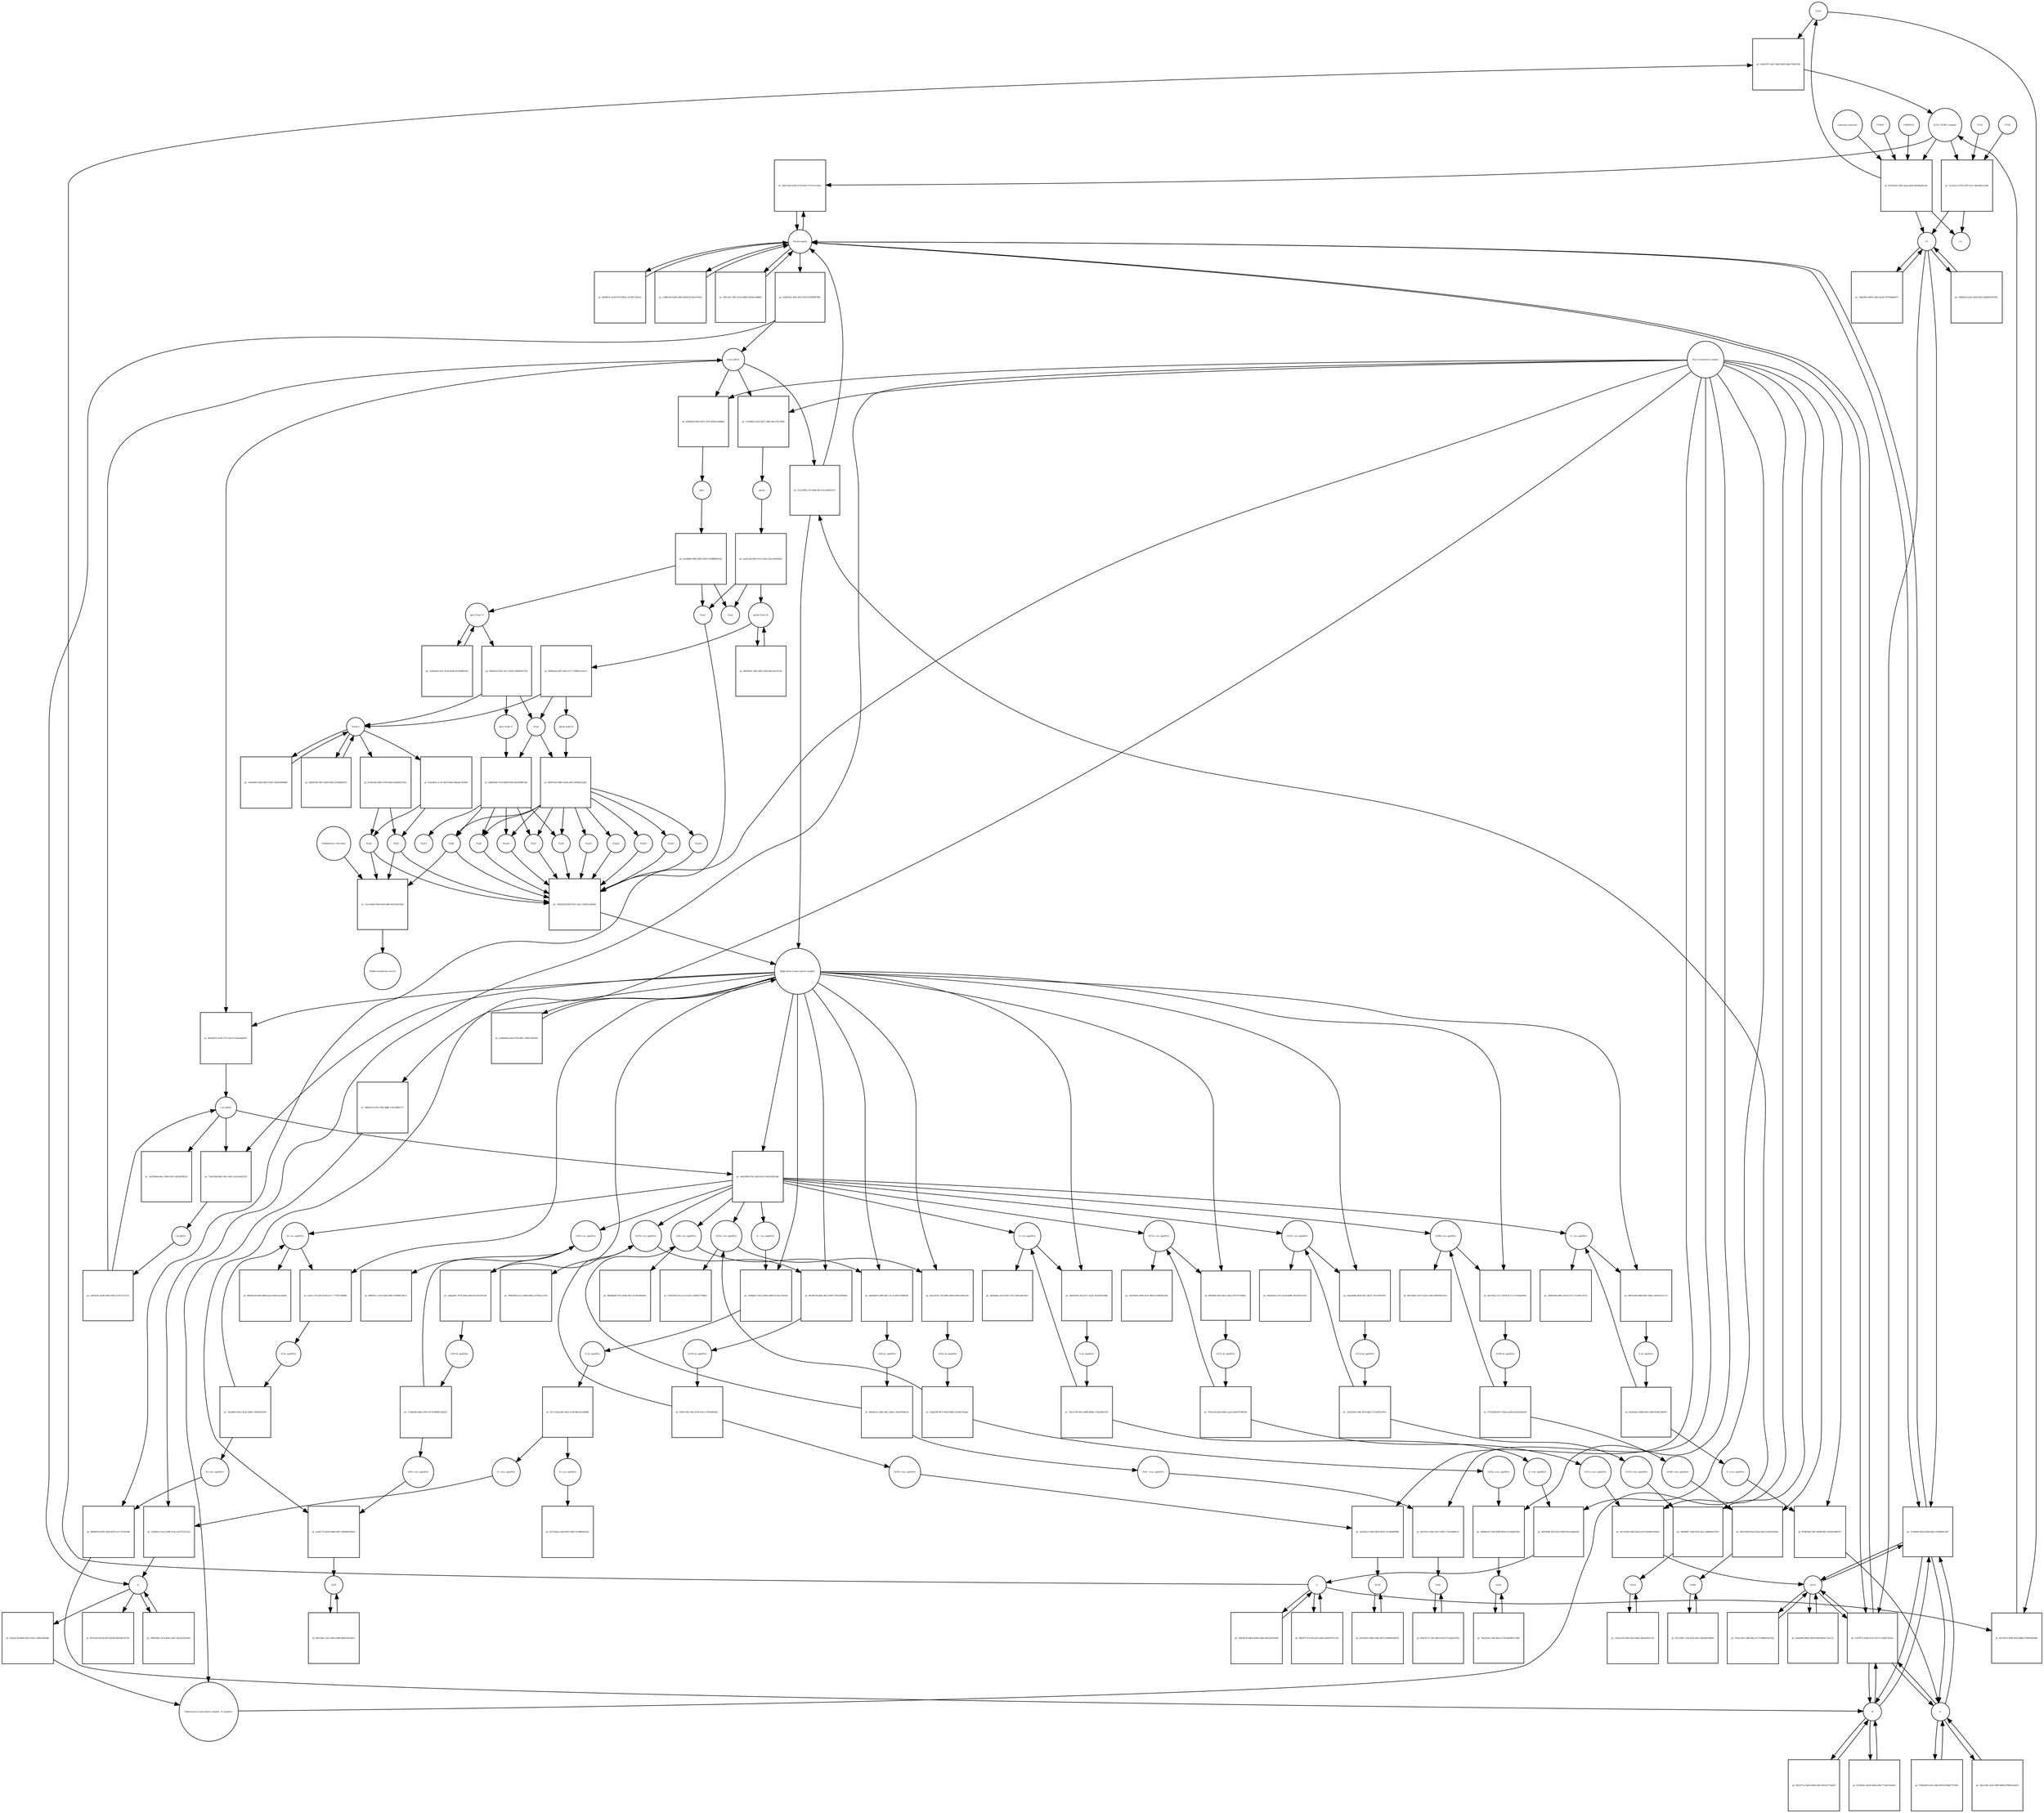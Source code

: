 strict digraph  {
ACE2 [annotation="", bipartite=0, cls=macromolecule, fontsize=4, label=ACE2, shape=circle];
"pr_03eeb707-a4d7-4bb5-86e9-b4e07390370d" [annotation="", bipartite=1, cls=process, fontsize=4, label="pr_03eeb707-a4d7-4bb5-86e9-b4e07390370d", shape=square];
"ACE2_SPIKE complex" [annotation="", bipartite=0, cls=complex, fontsize=4, label="ACE2_SPIKE complex", shape=circle];
S [annotation=urn_miriam_uniprot_P0DTC2, bipartite=0, cls=macromolecule, fontsize=4, label=S, shape=circle];
Nucleocapsid [annotation="urn_miriam_obo.go_GO%3A0019013", bipartite=0, cls=complex, fontsize=4, label=Nucleocapsid, shape=circle];
"pr_566c165b-4766-471b-b9c4-703114743ae7" [annotation="", bipartite=1, cls=process, fontsize=4, label="pr_566c165b-4766-471b-b9c4-703114743ae7", shape=square];
"pr_3c2e3ca1-0578-4267-b17c-b8c066c2c460" [annotation="", bipartite=1, cls=process, fontsize=4, label="pr_3c2e3ca1-0578-4267-b17c-b8c066c2c460", shape=square];
S2 [annotation=urn_miriam_interpro_IPR002552, bipartite=0, cls=macromolecule, fontsize=4, label=S2, shape=circle];
CTSB [annotation="", bipartite=0, cls=macromolecule, fontsize=4, label=CTSB, shape=circle];
CTSL [annotation="", bipartite=0, cls=macromolecule, fontsize=4, label=CTSL, shape=circle];
S1 [annotation=urn_miriam_interpro_IPR002551, bipartite=0, cls=macromolecule, fontsize=4, label=S1, shape=circle];
"pr_65741fe3-f985-4ee0-8bb0-0786eb4f248c" [annotation="", bipartite=1, cls=process, fontsize=4, label="pr_65741fe3-f985-4ee0-8bb0-0786eb4f248c", shape=square];
"pr_ced7ff7a-d2b0-4c93-837f-ccd3b072b1ee" [annotation="", bipartite=1, cls=process, fontsize=4, label="pr_ced7ff7a-d2b0-4c93-837f-ccd3b072b1ee", shape=square];
E [annotation=urn_miriam_uniprot_P0DTC4, bipartite=0, cls=macromolecule, fontsize=4, label=E, shape=circle];
M [annotation=urn_miriam_uniprot_P0DTC5, bipartite=0, cls=macromolecule, fontsize=4, label=M, shape=circle];
Orf7a [annotation=urn_miriam_uniprot_P0DTC7, bipartite=0, cls=macromolecule, fontsize=4, label=Orf7a, shape=circle];
"pr_2ebb7ba5-3f9e-4474-8553-f2f3f0bf789e" [annotation="", bipartite=1, cls=process, fontsize=4, label="pr_2ebb7ba5-3f9e-4474-8553-f2f3f0bf789e", shape=square];
"(+)ss gRNA" [annotation=urn_miriam_refseq_NC_045512, bipartite=0, cls="nucleic acid feature", fontsize=4, label="(+)ss gRNA", shape=circle];
N [annotation=urn_miriam_uniprot_P0DTC9, bipartite=0, cls="macromolecule multimer", fontsize=4, label=N, shape=circle];
"pr_9a49f01c-4c60-4719-861a-15c8017420a2" [annotation="", bipartite=1, cls=process, fontsize=4, label="pr_9a49f01c-4c60-4719-861a-15c8017420a2", shape=square];
"pr_c389e503-9e89-44b9-8d3d-b574aa07043c" [annotation="", bipartite=1, cls=process, fontsize=4, label="pr_c389e503-9e89-44b9-8d3d-b574aa07043c", shape=square];
"pr_fd7e5a43-ba18-4019-8e99-e8654e676724" [annotation="", bipartite=1, cls=process, fontsize=4, label="pr_fd7e5a43-ba18-4019-8e99-e8654e676724", shape=square];
"pr_309959b4-32c4-408c-a047-5bcd23a3c99d" [annotation="", bipartite=1, cls=process, fontsize=4, label="pr_309959b4-32c4-408c-a047-5bcd23a3c99d", shape=square];
"N (+)ss sgmRNA" [annotation=urn_miriam_ncbigene_43740575, bipartite=0, cls="nucleic acid feature", fontsize=4, label="N (+)ss sgmRNA", shape=circle];
"pr_242b4cc0-c6c2-4fdf-b19a-a233772e121d" [annotation="", bipartite=1, cls=process, fontsize=4, label="pr_242b4cc0-c6c2-4fdf-b19a-a233772e121d", shape=square];
"Host translation complex" [annotation="urn_miriam_obo.go_GO%3A0070992", bipartite=0, cls=complex, fontsize=4, label="Host translation complex", shape=circle];
"pr_56fc161f-387e-47ad-860d-20b18ca868ef" [annotation="", bipartite=1, cls=process, fontsize=4, label="pr_56fc161f-387e-47ad-860d-20b18ca868ef", shape=square];
"pr_bc9055e9-7865-4a4e-bb29-dfe9ba86c3ac" [annotation="", bipartite=1, cls=process, fontsize=4, label="pr_bc9055e9-7865-4a4e-bb29-dfe9ba86c3ac", shape=square];
FURIN [annotation="", bipartite=0, cls=macromolecule, fontsize=4, label=FURIN, shape=circle];
TMPRSS2 [annotation="", bipartite=0, cls=macromolecule, fontsize=4, label=TMPRSS2, shape=circle];
"Camostat mesylate" [annotation="urn_miriam_pubchem.compound_2536", bipartite=0, cls="simple chemical", fontsize=4, label="Camostat mesylate", shape=circle];
"pr_5382fa55-aa55-441b-8872-bb844330154c" [annotation="", bipartite=1, cls=process, fontsize=4, label="pr_5382fa55-aa55-441b-8872-bb844330154c", shape=square];
"Replication transcription complex_N oligomer" [annotation="", bipartite=0, cls=complex, fontsize=4, label="Replication transcription complex_N oligomer", shape=circle];
"pr_2c12c08f-c37f-4844-9fc5-4ce24f501017" [annotation="", bipartite=1, cls=process, fontsize=4, label="pr_2c12c08f-c37f-4844-9fc5-4ce24f501017", shape=square];
"Replication transcription complex" [annotation="", bipartite=0, cls=complex, fontsize=4, label="Replication transcription complex", shape=circle];
"pr_2c40fa9f-485e-4428-84a2-f1609f93c387" [annotation="", bipartite=1, cls=process, fontsize=4, label="pr_2c40fa9f-485e-4428-84a2-f1609f93c387", shape=square];
"pr_182b28c9-8692-4441-be2b-557f36dd0837" [annotation="", bipartite=1, cls=process, fontsize=4, label="pr_182b28c9-8692-4441-be2b-557f36dd0837", shape=square];
"pp1a Nsp3-11" [annotation=urn_miriam_uniprot_P0DTC1, bipartite=0, cls=macromolecule, fontsize=4, label="pp1a Nsp3-11", shape=circle];
"pr_fb9d25e4-3f3c-4e17-8324-389eff45275d" [annotation="", bipartite=1, cls=process, fontsize=4, label="pr_fb9d25e4-3f3c-4e17-8324-389eff45275d", shape=square];
"pp1a Nsp6-11" [annotation=urn_miriam_uniprot_P0DTC1, bipartite=0, cls=macromolecule, fontsize=4, label="pp1a Nsp6-11", shape=circle];
"Nsp3-4" [annotation="urn_miriam_ncbiprotein_YP_009725299|urn_miriam_ncbiprotein_YP_009725300", bipartite=0, cls=macromolecule, fontsize=4, label="Nsp3-4", shape=circle];
Nsp5 [annotation=urn_miriam_ncbiprotein_YP_009725301, bipartite=0, cls="macromolecule multimer", fontsize=4, label=Nsp5, shape=circle];
"Endoplasmic reticulum" [annotation="urn_miriam_obo.go_GO%3A0005783", bipartite=0, cls=complex, fontsize=4, label="Endoplasmic reticulum", shape=circle];
"pr_55a1cb4b-0394-4106-a6f4-9f161f4ec8d3" [annotation="", bipartite=1, cls=process, fontsize=4, label="pr_55a1cb4b-0394-4106-a6f4-9f161f4ec8d3", shape=square];
"Double-membrane vesicle" [annotation="urn_miriam_obo.go_GO%3A0039718", bipartite=0, cls=complex, fontsize=4, label="Double-membrane vesicle", shape=circle];
Nsp4 [annotation=urn_miriam_ncbiprotein_YP_009725300, bipartite=0, cls=macromolecule, fontsize=4, label=Nsp4, shape=circle];
Nsp3 [annotation=urn_miriam_ncbiprotein_YP_009725299, bipartite=0, cls=macromolecule, fontsize=4, label=Nsp3, shape=circle];
Nsp6 [annotation=urn_miriam_ncbiprotein_YP_009725302, bipartite=0, cls=macromolecule, fontsize=4, label=Nsp6, shape=circle];
"pr_c04342ad-3d11-4c62-8e58-6e763f8fe952" [annotation="", bipartite=1, cls=process, fontsize=4, label="pr_c04342ad-3d11-4c62-8e58-6e763f8fe952", shape=square];
"pr_3e6ba692-04ab-4835-9e81-2ebb0388980c" [annotation="", bipartite=1, cls=process, fontsize=4, label="pr_3e6ba692-04ab-4835-9e81-2ebb0388980c", shape=square];
"pp1ab Nsp3-16" [annotation=urn_miriam_uniprot_P0DTD1, bipartite=0, cls=macromolecule, fontsize=4, label="pp1ab Nsp3-16", shape=circle];
"pr_88cbf502-7db2-4467-af5b-db2ce613f7ad" [annotation="", bipartite=1, cls=process, fontsize=4, label="pr_88cbf502-7db2-4467-af5b-db2ce613f7ad", shape=square];
"pr_f895b2a4-6ef7-49c5-a777-939932c93cc2" [annotation="", bipartite=1, cls=process, fontsize=4, label="pr_f895b2a4-6ef7-49c5-a777-939932c93cc2", shape=square];
"pp1ab nsp6-16" [annotation=urn_miriam_uniprot_P0DTD1, bipartite=0, cls=macromolecule, fontsize=4, label="pp1ab nsp6-16", shape=circle];
"pr_0622371e-4a45-46db-a9d1-86231373da95" [annotation="", bipartite=1, cls=process, fontsize=4, label="pr_0622371e-4a45-46db-a9d1-86231373da95", shape=square];
"pr_319ba083-b31e-46b3-8fc8-65dbd7727d26" [annotation="", bipartite=1, cls=process, fontsize=4, label="pr_319ba083-b31e-46b3-8fc8-65dbd7727d26", shape=square];
"pr_06fa9779-a330-4a95-a90e-0e829707e14a" [annotation="", bipartite=1, cls=process, fontsize=4, label="pr_06fa9779-a330-4a95-a90e-0e829707e14a", shape=square];
"pr_6c50fe6c-dee8-45dd-a3fb-771de224cbb3" [annotation="", bipartite=1, cls=process, fontsize=4, label="pr_6c50fe6c-dee8-45dd-a3fb-771de224cbb3", shape=square];
"pr_56ee1081-4ed2-48f9-b6b9-d78681aed1f9" [annotation="", bipartite=1, cls=process, fontsize=4, label="pr_56ee1081-4ed2-48f9-b6b9-d78681aed1f9", shape=square];
"pr_58242b7b-9de4-45b9-aad6-56d1da3e9108" [annotation="", bipartite=1, cls=process, fontsize=4, label="pr_58242b7b-9de4-45b9-aad6-56d1da3e9108", shape=square];
"pr_3452c459-c188-40fe-bc73-9080b20e195a" [annotation="", bipartite=1, cls=process, fontsize=4, label="pr_3452c459-c188-40fe-bc73-9080b20e195a", shape=square];
Orf6 [annotation=urn_miriam_uniprot_P0DTC6, bipartite=0, cls=macromolecule, fontsize=4, label=Orf6, shape=circle];
"pr_4b4c9171-72ef-4403-95c6-071ab02b7f3a" [annotation="", bipartite=1, cls=process, fontsize=4, label="pr_4b4c9171-72ef-4403-95c6-071ab02b7f3a", shape=square];
Orf3a [annotation=urn_miriam_uniprot_P0DTC3, bipartite=0, cls=macromolecule, fontsize=4, label=Orf3a, shape=circle];
"pr_7ba2ee4f-c64e-4dc6-a720-bef008372bf0" [annotation="", bipartite=1, cls=process, fontsize=4, label="pr_7ba2ee4f-c64e-4dc6-a720-bef008372bf0", shape=square];
Orf8 [annotation=urn_miriam_uniprot_P0DTC8, bipartite=0, cls=macromolecule, fontsize=4, label=Orf8, shape=circle];
"pr_fb47abb1-2ace-48f3-a89d-6b683e4ca8c0" [annotation="", bipartite=1, cls=process, fontsize=4, label="pr_fb47abb1-2ace-48f3-a89d-6b683e4ca8c0", shape=square];
Orf9b [annotation=urn_miriam_uniprot_P0DTD2, bipartite=0, cls=macromolecule, fontsize=4, label=Orf9b, shape=circle];
"pr_451cf49c-1cdf-4e62-b9c2-04cb6f33d430" [annotation="", bipartite=1, cls=process, fontsize=4, label="pr_451cf49c-1cdf-4e62-b9c2-04cb6f33d430", shape=square];
Orf14 [annotation=urn_miriam_uniprot_P0DTD3, bipartite=0, cls=macromolecule, fontsize=4, label=Orf14, shape=circle];
"pr_c45eac26-ae80-45a3-8fda-36ad5d03115e" [annotation="", bipartite=1, cls=process, fontsize=4, label="pr_c45eac26-ae80-45a3-8fda-36ad5d03115e", shape=square];
Orf7b [annotation=urn_miriam_uniprot_P0DTD8, bipartite=0, cls=macromolecule, fontsize=4, label=Orf7b, shape=circle];
"pr_dc814351-b80a-49a0-9b73-e860816d2f55" [annotation="", bipartite=1, cls=process, fontsize=4, label="pr_dc814351-b80a-49a0-9b73-e860816d2f55", shape=square];
"pr_edeba9fb-d803-4f69-82d8-8bb3c73a1cf1" [annotation="", bipartite=1, cls=process, fontsize=4, label="pr_edeba9fb-d803-4f69-82d8-8bb3c73a1cf1", shape=square];
"M (+)ss sgmRNA" [annotation="", bipartite=0, cls="nucleic acid feature", fontsize=4, label="M (+)ss sgmRNA", shape=circle];
"pr_d9846034-0582-41b4-bf70-a2117419e2dd" [annotation="", bipartite=1, cls=process, fontsize=4, label="pr_d9846034-0582-41b4-bf70-a2117419e2dd", shape=square];
"E (+)ss sgmRNA" [annotation="", bipartite=0, cls="nucleic acid feature", fontsize=4, label="E (+)ss sgmRNA", shape=circle];
"pr_87897bfd-5467-4608-b851-0a10a304097c" [annotation="", bipartite=1, cls=process, fontsize=4, label="pr_87897bfd-5467-4608-b851-0a10a304097c", shape=square];
"S (+)ss sgmRNA" [annotation="", bipartite=0, cls="nucleic acid feature", fontsize=4, label="S (+)ss sgmRNA", shape=circle];
"pr_3841fbb9-5f3f-45a3-9b9f-f9cecb4e6e03" [annotation="", bipartite=1, cls=process, fontsize=4, label="pr_3841fbb9-5f3f-45a3-9b9f-f9cecb4e6e03", shape=square];
"Orf7a (+)ss sgmRNA" [annotation="", bipartite=0, cls="nucleic acid feature", fontsize=4, label="Orf7a (+)ss sgmRNA", shape=circle];
"pr_ebc165e8-cd9b-4ee0-aec0-fb4461e3d393" [annotation="", bipartite=1, cls=process, fontsize=4, label="pr_ebc165e8-cd9b-4ee0-aec0-fb4461e3d393", shape=square];
"Orf6  (+)ss sgmRNA" [annotation="", bipartite=0, cls="nucleic acid feature", fontsize=4, label="Orf6  (+)ss sgmRNA", shape=circle];
"pr_dfcf1015-edbc-4257-8282-1722e3b09c31" [annotation="", bipartite=1, cls=process, fontsize=4, label="pr_dfcf1015-edbc-4257-8282-1722e3b09c31", shape=square];
"Orf3a (+)ss sgmRNA" [annotation="", bipartite=0, cls="nucleic acid feature", fontsize=4, label="Orf3a (+)ss sgmRNA", shape=circle];
"pr_b20b6a20-1d36-4588-802d-c01a0ebf7d4a" [annotation="", bipartite=1, cls=process, fontsize=4, label="pr_b20b6a20-1d36-4588-802d-c01a0ebf7d4a", shape=square];
"Orf8 (+)ss sgmRNA" [annotation="", bipartite=0, cls="nucleic acid feature", fontsize=4, label="Orf8 (+)ss sgmRNA", shape=circle];
"pr_eae0c77a-82e0-48d4-8812-28f9db505603" [annotation="", bipartite=1, cls=process, fontsize=4, label="pr_eae0c77a-82e0-48d4-8812-28f9db505603", shape=square];
"Orf9b (+)ss sgmRNA" [annotation="", bipartite=0, cls="nucleic acid feature", fontsize=4, label="Orf9b (+)ss sgmRNA", shape=circle];
"pr_041a5584-61de-41ba-af02-fe392f2e645a" [annotation="", bipartite=1, cls=process, fontsize=4, label="pr_041a5584-61de-41ba-af02-fe392f2e645a", shape=square];
"Orf14 (+)ss sgmRNA" [annotation="", bipartite=0, cls="nucleic acid feature", fontsize=4, label="Orf14 (+)ss sgmRNA", shape=circle];
"pr_dbfdf887-7ad4-4f16-b2ec-fd0d8e417b74" [annotation="", bipartite=1, cls=process, fontsize=4, label="pr_dbfdf887-7ad4-4f16-b2ec-fd0d8e417b74", shape=square];
"Orf7b (+)ss sgmRNA" [annotation="", bipartite=0, cls="nucleic acid feature", fontsize=4, label="Orf7b (+)ss sgmRNA", shape=circle];
"pr_3aa291cd-192d-4b5d-8e39-10c2bb8fd894" [annotation="", bipartite=1, cls=process, fontsize=4, label="pr_3aa291cd-192d-4b5d-8e39-10c2bb8fd894", shape=square];
"(-)ss gRNA" [annotation=urn_miriam_refseq_NC_045512, bipartite=0, cls="nucleic acid feature", fontsize=4, label="(-)ss gRNA", shape=circle];
"pr_2ed7b9b4-d4ac-4956-93d7-4201892fff24" [annotation="", bipartite=1, cls=process, fontsize=4, label="pr_2ed7b9b4-d4ac-4956-93d7-4201892fff24", shape=square];
"pr_ac8a3a7b-0b9d-436e-81de-1586ad3fa9db" [annotation="", bipartite=1, cls=process, fontsize=4, label="pr_ac8a3a7b-0b9d-436e-81de-1586ad3fa9db", shape=square];
"pr_8be0b190-5c60-4727-bcc0-f324aadd285c" [annotation="", bipartite=1, cls=process, fontsize=4, label="pr_8be0b190-5c60-4727-bcc0-f324aadd285c", shape=square];
"M (-)ss sgmRNA" [annotation=urn_miriam_ncbigene_43740571, bipartite=0, cls="nucleic acid feature", fontsize=4, label="M (-)ss sgmRNA", shape=circle];
"pr_96039ce6-f0a9-48b9-bacd-63dce2cabe89" [annotation="", bipartite=1, cls=process, fontsize=4, label="pr_96039ce6-f0a9-48b9-bacd-63dce2cabe89", shape=square];
"E (-)ss sgmRNA" [annotation=urn_miriam_ncbigene_43740570, bipartite=0, cls="nucleic acid feature", fontsize=4, label="E (-)ss sgmRNA", shape=circle];
"pr_cd0b3e0b-6d8c-4236-ac47-2722491cd75e" [annotation="", bipartite=1, cls=process, fontsize=4, label="pr_cd0b3e0b-6d8c-4236-ac47-2722491cd75e", shape=square];
"S (-)ss sgmRNA" [annotation="", bipartite=0, cls="nucleic acid feature", fontsize=4, label="S (-)ss sgmRNA", shape=circle];
"pr_4d3bdabc-4324-4421-9513-4fecbde1ffa7" [annotation="", bipartite=1, cls=process, fontsize=4, label="pr_4d3bdabc-4324-4421-9513-4fecbde1ffa7", shape=square];
"Orf7a (-)ss sgmRNA" [annotation="", bipartite=0, cls="nucleic acid feature", fontsize=4, label="Orf7a (-)ss sgmRNA", shape=circle];
"pr_18156b5e-4008-4c02-90e0-fc00bf3dc54d" [annotation="", bipartite=1, cls=process, fontsize=4, label="pr_18156b5e-4008-4c02-90e0-fc00bf3dc54d", shape=square];
"Orf6 (-)ss sgmRNA" [annotation="", bipartite=0, cls="nucleic acid feature", fontsize=4, label="Orf6 (-)ss sgmRNA", shape=circle];
"pr_9db3db26-8753-4bd6-8fa1-9136a9daf6e5" [annotation="", bipartite=1, cls=process, fontsize=4, label="pr_9db3db26-8753-4bd6-8fa1-9136a9daf6e5", shape=square];
"Orf3a (-)ss sgmRNA" [annotation="", bipartite=0, cls="nucleic acid feature", fontsize=4, label="Orf3a (-)ss sgmRNA", shape=circle];
"pr_5100c592-fe1a-4cc0-b227-eb80327780ba" [annotation="", bipartite=1, cls=process, fontsize=4, label="pr_5100c592-fe1a-4cc0-b227-eb80327780ba", shape=square];
"Orf8 (-)ss sgmRNA" [annotation="", bipartite=0, cls="nucleic acid feature", fontsize=4, label="Orf8 (-)ss sgmRNA", shape=circle];
"pr_98f0051c-197d-4e82-b9d7-03000fc08157" [annotation="", bipartite=1, cls=process, fontsize=4, label="pr_98f0051c-197d-4e82-b9d7-03000fc08157", shape=square];
"Orf9b (-)ss sgmRNA" [annotation="", bipartite=0, cls="nucleic acid feature", fontsize=4, label="Orf9b (-)ss sgmRNA", shape=circle];
"pr_907a6402-ed73-432b-a189-d39019d155c9" [annotation="", bipartite=1, cls=process, fontsize=4, label="pr_907a6402-ed73-432b-a189-d39019d155c9", shape=square];
"Orf14 (-)ss sgmRNA" [annotation="", bipartite=0, cls="nucleic acid feature", fontsize=4, label="Orf14 (-)ss sgmRNA", shape=circle];
"pr_854ab343-c052-41a9-8d86-19c616a7cb25" [annotation="", bipartite=1, cls=process, fontsize=4, label="pr_854ab343-c052-41a9-8d86-19c616a7cb25", shape=square];
"Orf7b (-)ss sgmRNA" [annotation="", bipartite=0, cls="nucleic acid feature", fontsize=4, label="Orf7b (-)ss sgmRNA", shape=circle];
"pr_78602be8-421e-4d96-9db4-21f7bb1a72e8" [annotation="", bipartite=1, cls=process, fontsize=4, label="pr_78602be8-421e-4d96-9db4-21f7bb1a72e8", shape=square];
"pr_73eb7fdb-6dd1-48c3-b811-bcf2eefd3333" [annotation="", bipartite=1, cls=process, fontsize=4, label="pr_73eb7fdb-6dd1-48c3-b811-bcf2eefd3333", shape=square];
"ds gRNA" [annotation=urn_miriam_refseq_NC_045512, bipartite=0, cls="nucleic acid feature", fontsize=4, label="ds gRNA", shape=circle];
"pr_acbccc7b-f3a9-4529-a1e7-777d3739046b" [annotation="", bipartite=1, cls=process, fontsize=4, label="pr_acbccc7b-f3a9-4529-a1e7-777d3739046b", shape=square];
"M ds sgmRNA" [annotation="", bipartite=0, cls="nucleic acid feature", fontsize=4, label="M ds sgmRNA", shape=circle];
"pr_08615a46-80d0-48e7-8bac-5b09ceb117c2" [annotation="", bipartite=1, cls=process, fontsize=4, label="pr_08615a46-80d0-48e7-8bac-5b09ceb117c2", shape=square];
"E ds sgmRNA" [annotation="", bipartite=0, cls="nucleic acid feature", fontsize=4, label="E ds sgmRNA", shape=circle];
"pr_34d3b1d9-7fa4-4117-ab31-9f32b2f5a960" [annotation="", bipartite=1, cls=process, fontsize=4, label="pr_34d3b1d9-7fa4-4117-ab31-9f32b2f5a960", shape=square];
"S ds sgmRNA" [annotation="", bipartite=0, cls="nucleic acid feature", fontsize=4, label="S ds sgmRNA", shape=circle];
"pr_9fefbdfe-f9a3-401c-bfa2-a9737cf3d60c" [annotation="", bipartite=1, cls=process, fontsize=4, label="pr_9fefbdfe-f9a3-401c-bfa2-a9737cf3d60c", shape=square];
"Orf7a ds sgmRNA" [annotation="", bipartite=0, cls="nucleic acid feature", fontsize=4, label="Orf7a ds sgmRNA", shape=circle];
"pr_d4de4630-2668-4017-bc74-06475390f438" [annotation="", bipartite=1, cls=process, fontsize=4, label="pr_d4de4630-2668-4017-bc74-06475390f438", shape=square];
"Orf6 ds sgmRNA" [annotation="", bipartite=0, cls="nucleic acid feature", fontsize=4, label="Orf6 ds sgmRNA", shape=circle];
"pr_54a15536-752f-46d1-86eb-69a03a98c5b5" [annotation="", bipartite=1, cls=process, fontsize=4, label="pr_54a15536-752f-46d1-86eb-69a03a98c5b5", shape=square];
"Orf3a ds sgmRNA" [annotation="", bipartite=0, cls="nucleic acid feature", fontsize=4, label="Orf3a ds sgmRNA", shape=circle];
"pr_2d4ba6fe-7074-4300-a064-ba105e2451bf" [annotation="", bipartite=1, cls=process, fontsize=4, label="pr_2d4ba6fe-7074-4300-a064-ba105e2451bf", shape=square];
"Orf8 ds sgmRNA" [annotation="", bipartite=0, cls="nucleic acid feature", fontsize=4, label="Orf8 ds sgmRNA", shape=circle];
"pr_da1782a3-2cc7-403f-9c73-cf7410dad930" [annotation="", bipartite=1, cls=process, fontsize=4, label="pr_da1782a3-2cc7-403f-9c73-cf7410dad930", shape=square];
"Orf9b ds sgmRNA" [annotation="", bipartite=0, cls="nucleic acid feature", fontsize=4, label="Orf9b ds sgmRNA", shape=circle];
"pr_5bea49db-4830-4fa7-b62f-7101e304795c" [annotation="", bipartite=1, cls=process, fontsize=4, label="pr_5bea49db-4830-4fa7-b62f-7101e304795c", shape=square];
"Orf14 ds sgmRNA" [annotation="", bipartite=0, cls="nucleic acid feature", fontsize=4, label="Orf14 ds sgmRNA", shape=circle];
"pr_9bc96230-dfa4-4622-8d50-1f9a10585bd1" [annotation="", bipartite=1, cls=process, fontsize=4, label="pr_9bc96230-dfa4-4622-8d50-1f9a10585bd1", shape=square];
"Orf7b ds sgmRNA" [annotation="", bipartite=0, cls="nucleic acid feature", fontsize=4, label="Orf7b ds sgmRNA", shape=circle];
"pr_ed5a41f1-4ad9-4d03-839f-e27611fc337a" [annotation="", bipartite=1, cls=process, fontsize=4, label="pr_ed5a41f1-4ad9-4d03-839f-e27611fc337a", shape=square];
"pr_7a22dfe0-40a3-452a-9a9b-c5929ef61959" [annotation="", bipartite=1, cls=process, fontsize=4, label="pr_7a22dfe0-40a3-452a-9a9b-c5929ef61959", shape=square];
"pr_ba2b2ad1-6dd6-4ef4-a400-ff2d672bf053" [annotation="", bipartite=1, cls=process, fontsize=4, label="pr_ba2b2ad1-6dd6-4ef4-a400-ff2d672bf053", shape=square];
"pr_74ca7536-9f52-448b-9b9d-c75b2340c410" [annotation="", bipartite=1, cls=process, fontsize=4, label="pr_74ca7536-9f52-448b-9b9d-c75b2340c410", shape=square];
"pr_761f1efd-da9e-4b93-aa3a-6ebc9579814b" [annotation="", bipartite=1, cls=process, fontsize=4, label="pr_761f1efd-da9e-4b93-aa3a-6ebc9579814b", shape=square];
"pr_dd3d2e3c-2d6e-4012-8a6e-c3be9769dce9" [annotation="", bipartite=1, cls=process, fontsize=4, label="pr_dd3d2e3c-2d6e-4012-8a6e-c3be9769dce9", shape=square];
"pr_25ab10ff-9675-462b-968e-bc50d374ea8c" [annotation="", bipartite=1, cls=process, fontsize=4, label="pr_25ab10ff-9675-462b-968e-bc50d374ea8c", shape=square];
"pr_c334d2b6-4dbe-4943-97c8-8486613ba627" [annotation="", bipartite=1, cls=process, fontsize=4, label="pr_c334d2b6-4dbe-4943-97c8-8486613ba627", shape=square];
"pr_cf725438-6f37-43a8-aad4-6ea45e419a58" [annotation="", bipartite=1, cls=process, fontsize=4, label="pr_cf725438-6f37-43a8-aad4-6ea45e419a58", shape=square];
"pr_2556559e-938c-4f7d-b8a7-3710d7bcd75a" [annotation="", bipartite=1, cls=process, fontsize=4, label="pr_2556559e-938c-4f7d-b8a7-3710d7bcd75a", shape=square];
"pr_6581e766-c4d1-4196-9cfa-1730304f381c" [annotation="", bipartite=1, cls=process, fontsize=4, label="pr_6581e766-c4d1-4196-9cfa-1730304f381c", shape=square];
"N  (-)ss sgmRNA" [annotation=urn_miriam_ncbigene_43740575, bipartite=0, cls="nucleic acid feature", fontsize=4, label="N  (-)ss sgmRNA", shape=circle];
"pr_7e66d6e7-5b7e-4094-a848-4535e31ad1d0" [annotation="", bipartite=1, cls=process, fontsize=4, label="pr_7e66d6e7-5b7e-4094-a848-4535e31ad1d0", shape=square];
"N ds sgmRNA" [annotation="", bipartite=0, cls="nucleic acid feature", fontsize=4, label="N ds sgmRNA", shape=circle];
"pr_4571cfad-a9fe-4821-a538-88a352cbb6f8" [annotation="", bipartite=1, cls=process, fontsize=4, label="pr_4571cfad-a9fe-4821-a538-88a352cbb6f8", shape=square];
"N (-)ss sgmRNA" [annotation="", bipartite=0, cls="nucleic acid feature", fontsize=4, label="N (-)ss sgmRNA", shape=circle];
pp1ab [annotation=urn_miriam_uniprot_P0DTD1, bipartite=0, cls=macromolecule, fontsize=4, label=pp1ab, shape=circle];
"pr_eaaf11a6-6461-47ee-bfa2-02acebe0ba83" [annotation="", bipartite=1, cls=process, fontsize=4, label="pr_eaaf11a6-6461-47ee-bfa2-02acebe0ba83", shape=square];
Nsp2 [annotation=urn_miriam_ncbiprotein_YP_009725298, bipartite=0, cls=macromolecule, fontsize=4, label=Nsp2, shape=circle];
Nsp1 [annotation=urn_miriam_ncbiprotein_YP_009725297, bipartite=0, cls=macromolecule, fontsize=4, label=Nsp1, shape=circle];
pp1a [annotation=urn_miriam_uniprot_P0DTC1, bipartite=0, cls=macromolecule, fontsize=4, label=pp1a, shape=circle];
"pr_fecd8d84-dfd2-4805-95e0-5a088bb0c63a" [annotation="", bipartite=1, cls=process, fontsize=4, label="pr_fecd8d84-dfd2-4805-95e0-5a088bb0c63a", shape=square];
"pr_5bb9202d-2812-44d3-895f-431898eff2f2" [annotation="", bipartite=1, cls=process, fontsize=4, label="pr_5bb9202d-2812-44d3-895f-431898eff2f2", shape=square];
"pr_b74ae9aa-89b1-47fd-bda0-ba9fd9551c6c" [annotation="", bipartite=1, cls=process, fontsize=4, label="pr_b74ae9aa-89b1-47fd-bda0-ba9fd9551c6c", shape=square];
"pr_9cae8a5e-1c25-49e3-89e6-84ada574cd04" [annotation="", bipartite=1, cls=process, fontsize=4, label="pr_9cae8a5e-1c25-49e3-89e6-84ada574cd04", shape=square];
"pr_44b6efa8-7516-496b-876d-bb2939f0c5df" [annotation="", bipartite=1, cls=process, fontsize=4, label="pr_44b6efa8-7516-496b-876d-bb2939f0c5df", shape=square];
Nsp7 [annotation=urn_miriam_ncbiprotein_YP_009725303, bipartite=0, cls=macromolecule, fontsize=4, label=Nsp7, shape=circle];
Nsp8 [annotation=urn_miriam_ncbiprotein_YP_009725304, bipartite=0, cls=macromolecule, fontsize=4, label=Nsp8, shape=circle];
Nsp9 [annotation=urn_miriam_ncbiprotein_YP_009725305, bipartite=0, cls=macromolecule, fontsize=4, label=Nsp9, shape=circle];
Nsp10 [annotation=urn_miriam_ncbiprotein_YP_009725306, bipartite=0, cls=macromolecule, fontsize=4, label=Nsp10, shape=circle];
Nsp11 [annotation=urn_miriam_ncbiprotein_YP_009725312, bipartite=0, cls=macromolecule, fontsize=4, label=Nsp11, shape=circle];
"pr_b90974e3-6865-4a4d-a3ff-23056d22af0a" [annotation="", bipartite=1, cls=process, fontsize=4, label="pr_b90974e3-6865-4a4d-a3ff-23056d22af0a", shape=square];
Nsp13 [annotation=urn_miriam_ncbiprotein_YP_009725308, bipartite=0, cls=macromolecule, fontsize=4, label=Nsp13, shape=circle];
Nsp12 [annotation=urn_miriam_ncbiprotein_YP_009725307, bipartite=0, cls=macromolecule, fontsize=4, label=Nsp12, shape=circle];
Nsp16 [annotation=urn_miriam_ncbiprotein_YP_009725311, bipartite=0, cls=macromolecule, fontsize=4, label=Nsp16, shape=circle];
Nsp15 [annotation=urn_miriam_ncbiprotein_YP_009725310, bipartite=0, cls=macromolecule, fontsize=4, label=Nsp15, shape=circle];
Nsp14 [annotation=urn_miriam_ncbiprotein_YP_009725309, bipartite=0, cls=macromolecule, fontsize=4, label=Nsp14, shape=circle];
"pr_3185d25d-e0f9-4141-a5e1-5439e5c885da" [annotation="", bipartite=1, cls=process, fontsize=4, label="pr_3185d25d-e0f9-4141-a5e1-5439e5c885da", shape=square];
"pr_b5be8f29-dd1f-4472-931f-48392cab9ba0" [annotation="", bipartite=1, cls=process, fontsize=4, label="pr_b5be8f29-dd1f-4472-931f-48392cab9ba0", shape=square];
"pr_c3186821-0ae5-4d77-9df0-26ce7f2c5695" [annotation="", bipartite=1, cls=process, fontsize=4, label="pr_c3186821-0ae5-4d77-9df0-26ce7f2c5695", shape=square];
"pr_0a72c8ab-ca44-4581-9635-5c6080e6c0ec" [annotation="", bipartite=1, cls=process, fontsize=4, label="pr_0a72c8ab-ca44-4581-9635-5c6080e6c0ec", shape=square];
"pr_a3d0dd5b-ed20-47bf-9d9c-5d9b13942f6e" [annotation="", bipartite=1, cls=process, fontsize=4, label="pr_a3d0dd5b-ed20-47bf-9d9c-5d9b13942f6e", shape=square];
"pr_50bfa252-b70c-456f-9d8b-7c9a70bbe771" [annotation="", bipartite=1, cls=process, fontsize=4, label="pr_50bfa252-b70c-456f-9d8b-7c9a70bbe771", shape=square];
"pr_e4f55098-0781-4a59-9e35-965f1626c0de" [annotation="", bipartite=1, cls=process, fontsize=4, label="pr_e4f55098-0781-4a59-9e35-965f1626c0de", shape=square];
ACE2 -> "pr_03eeb707-a4d7-4bb5-86e9-b4e07390370d"  [annotation="", interaction_type=consumption];
ACE2 -> "pr_65741fe3-f985-4ee0-8bb0-0786eb4f248c"  [annotation="", interaction_type=consumption];
"pr_03eeb707-a4d7-4bb5-86e9-b4e07390370d" -> "ACE2_SPIKE complex"  [annotation="", interaction_type=production];
"ACE2_SPIKE complex" -> "pr_566c165b-4766-471b-b9c4-703114743ae7"  [annotation="urn_miriam_pubmed_32142651|urn_miriam_pubmed_32094589|urn_miriam_taxonomy_2697049", interaction_type=stimulation];
"ACE2_SPIKE complex" -> "pr_3c2e3ca1-0578-4267-b17c-b8c066c2c460"  [annotation="", interaction_type=consumption];
"ACE2_SPIKE complex" -> "pr_bc9055e9-7865-4a4e-bb29-dfe9ba86c3ac"  [annotation="", interaction_type=consumption];
S -> "pr_03eeb707-a4d7-4bb5-86e9-b4e07390370d"  [annotation="", interaction_type=consumption];
S -> "pr_65741fe3-f985-4ee0-8bb0-0786eb4f248c"  [annotation="", interaction_type=consumption];
S -> "pr_06fa9779-a330-4a95-a90e-0e829707e14a"  [annotation="", interaction_type=consumption];
S -> "pr_58242b7b-9de4-45b9-aad6-56d1da3e9108"  [annotation="", interaction_type=consumption];
Nucleocapsid -> "pr_566c165b-4766-471b-b9c4-703114743ae7"  [annotation="", interaction_type=consumption];
Nucleocapsid -> "pr_ced7ff7a-d2b0-4c93-837f-ccd3b072b1ee"  [annotation="", interaction_type=consumption];
Nucleocapsid -> "pr_2ebb7ba5-3f9e-4474-8553-f2f3f0bf789e"  [annotation="", interaction_type=consumption];
Nucleocapsid -> "pr_9a49f01c-4c60-4719-861a-15c8017420a2"  [annotation="", interaction_type=consumption];
Nucleocapsid -> "pr_c389e503-9e89-44b9-8d3d-b574aa07043c"  [annotation="", interaction_type=consumption];
Nucleocapsid -> "pr_56fc161f-387e-47ad-860d-20b18ca868ef"  [annotation="", interaction_type=consumption];
Nucleocapsid -> "pr_2c40fa9f-485e-4428-84a2-f1609f93c387"  [annotation="", interaction_type=consumption];
"pr_566c165b-4766-471b-b9c4-703114743ae7" -> Nucleocapsid  [annotation="", interaction_type=production];
"pr_3c2e3ca1-0578-4267-b17c-b8c066c2c460" -> S2  [annotation="", interaction_type=production];
"pr_3c2e3ca1-0578-4267-b17c-b8c066c2c460" -> S1  [annotation="", interaction_type=production];
S2 -> "pr_ced7ff7a-d2b0-4c93-837f-ccd3b072b1ee"  [annotation="urn_miriam_pubmed_32142651|urn_miriam_pubmed_32094589|urn_miriam_pubmed_32047258|urn_miriam_taxonomy_2697049", interaction_type=stimulation];
S2 -> "pr_5382fa55-aa55-441b-8872-bb844330154c"  [annotation="", interaction_type=consumption];
S2 -> "pr_2c40fa9f-485e-4428-84a2-f1609f93c387"  [annotation="urn_miriam_pubmed_32142651|urn_miriam_pubmed_32047258|urn_miriam_taxonomy_2697049", interaction_type=stimulation];
S2 -> "pr_182b28c9-8692-4441-be2b-557f36dd0837"  [annotation="", interaction_type=consumption];
CTSB -> "pr_3c2e3ca1-0578-4267-b17c-b8c066c2c460"  [annotation="urn_miriam_pubmed_32142651|urn_miriam_taxonomy_2697049", interaction_type=catalysis];
CTSL -> "pr_3c2e3ca1-0578-4267-b17c-b8c066c2c460"  [annotation="urn_miriam_pubmed_32142651|urn_miriam_taxonomy_2697049", interaction_type=catalysis];
"pr_65741fe3-f985-4ee0-8bb0-0786eb4f248c" -> "ACE2_SPIKE complex"  [annotation="", interaction_type=production];
"pr_ced7ff7a-d2b0-4c93-837f-ccd3b072b1ee" -> Nucleocapsid  [annotation="", interaction_type=production];
"pr_ced7ff7a-d2b0-4c93-837f-ccd3b072b1ee" -> E  [annotation="", interaction_type=production];
"pr_ced7ff7a-d2b0-4c93-837f-ccd3b072b1ee" -> M  [annotation="", interaction_type=production];
"pr_ced7ff7a-d2b0-4c93-837f-ccd3b072b1ee" -> Orf7a  [annotation="", interaction_type=production];
E -> "pr_ced7ff7a-d2b0-4c93-837f-ccd3b072b1ee"  [annotation="", interaction_type=consumption];
E -> "pr_2c40fa9f-485e-4428-84a2-f1609f93c387"  [annotation="", interaction_type=consumption];
E -> "pr_319ba083-b31e-46b3-8fc8-65dbd7727d26"  [annotation="", interaction_type=consumption];
E -> "pr_56ee1081-4ed2-48f9-b6b9-d78681aed1f9"  [annotation="", interaction_type=consumption];
M -> "pr_ced7ff7a-d2b0-4c93-837f-ccd3b072b1ee"  [annotation="", interaction_type=consumption];
M -> "pr_2c40fa9f-485e-4428-84a2-f1609f93c387"  [annotation="", interaction_type=consumption];
M -> "pr_0622371e-4a45-46db-a9d1-86231373da95"  [annotation="", interaction_type=consumption];
M -> "pr_6c50fe6c-dee8-45dd-a3fb-771de224cbb3"  [annotation="", interaction_type=consumption];
Orf7a -> "pr_ced7ff7a-d2b0-4c93-837f-ccd3b072b1ee"  [annotation="", interaction_type=consumption];
Orf7a -> "pr_2c40fa9f-485e-4428-84a2-f1609f93c387"  [annotation="", interaction_type=consumption];
Orf7a -> "pr_3452c459-c188-40fe-bc73-9080b20e195a"  [annotation="", interaction_type=consumption];
Orf7a -> "pr_edeba9fb-d803-4f69-82d8-8bb3c73a1cf1"  [annotation="", interaction_type=consumption];
"pr_2ebb7ba5-3f9e-4474-8553-f2f3f0bf789e" -> "(+)ss gRNA"  [annotation="", interaction_type=production];
"pr_2ebb7ba5-3f9e-4474-8553-f2f3f0bf789e" -> N  [annotation="", interaction_type=production];
"(+)ss gRNA" -> "pr_2c12c08f-c37f-4844-9fc5-4ce24f501017"  [annotation="", interaction_type=consumption];
"(+)ss gRNA" -> "pr_8be0b190-5c60-4727-bcc0-f324aadd285c"  [annotation="", interaction_type=consumption];
"(+)ss gRNA" -> "pr_b5be8f29-dd1f-4472-931f-48392cab9ba0"  [annotation="", interaction_type=consumption];
"(+)ss gRNA" -> "pr_c3186821-0ae5-4d77-9df0-26ce7f2c5695"  [annotation="", interaction_type=consumption];
N -> "pr_fd7e5a43-ba18-4019-8e99-e8654e676724"  [annotation="", interaction_type=consumption];
N -> "pr_309959b4-32c4-408c-a047-5bcd23a3c99d"  [annotation="", interaction_type=consumption];
N -> "pr_ac8a3a7b-0b9d-436e-81de-1586ad3fa9db"  [annotation="", interaction_type=consumption];
"pr_9a49f01c-4c60-4719-861a-15c8017420a2" -> Nucleocapsid  [annotation="", interaction_type=production];
"pr_c389e503-9e89-44b9-8d3d-b574aa07043c" -> Nucleocapsid  [annotation="", interaction_type=production];
"pr_309959b4-32c4-408c-a047-5bcd23a3c99d" -> N  [annotation="", interaction_type=production];
"N (+)ss sgmRNA" -> "pr_242b4cc0-c6c2-4fdf-b19a-a233772e121d"  [annotation="", interaction_type=consumption];
"pr_242b4cc0-c6c2-4fdf-b19a-a233772e121d" -> N  [annotation="", interaction_type=production];
"Host translation complex" -> "pr_242b4cc0-c6c2-4fdf-b19a-a233772e121d"  [annotation="", interaction_type="necessary stimulation"];
"Host translation complex" -> "pr_d9846034-0582-41b4-bf70-a2117419e2dd"  [annotation="urn_miriam_pubmed_31226023|urn_miriam_pubmed_27712623", interaction_type="necessary stimulation"];
"Host translation complex" -> "pr_87897bfd-5467-4608-b851-0a10a304097c"  [annotation="urn_miriam_pubmed_31226023|urn_miriam_pubmed_27712623", interaction_type="necessary stimulation"];
"Host translation complex" -> "pr_3841fbb9-5f3f-45a3-9b9f-f9cecb4e6e03"  [annotation="urn_miriam_pubmed_31226023|urn_miriam_pubmed_27712623", interaction_type="necessary stimulation"];
"Host translation complex" -> "pr_ebc165e8-cd9b-4ee0-aec0-fb4461e3d393"  [annotation="urn_miriam_pubmed_31226023|urn_miriam_pubmed_27712623", interaction_type="necessary stimulation"];
"Host translation complex" -> "pr_dfcf1015-edbc-4257-8282-1722e3b09c31"  [annotation="urn_miriam_pubmed_31226023|urn_miriam_pubmed_27712623", interaction_type="necessary stimulation"];
"Host translation complex" -> "pr_b20b6a20-1d36-4588-802d-c01a0ebf7d4a"  [annotation="urn_miriam_pubmed_31226023|urn_miriam_pubmed_27712623", interaction_type="necessary stimulation"];
"Host translation complex" -> "pr_eae0c77a-82e0-48d4-8812-28f9db505603"  [annotation="urn_miriam_pubmed_31226023|urn_miriam_pubmed_27712623", interaction_type="necessary stimulation"];
"Host translation complex" -> "pr_041a5584-61de-41ba-af02-fe392f2e645a"  [annotation="urn_miriam_pubmed_31226023|urn_miriam_pubmed_27712623", interaction_type="necessary stimulation"];
"Host translation complex" -> "pr_dbfdf887-7ad4-4f16-b2ec-fd0d8e417b74"  [annotation="urn_miriam_pubmed_31226023|urn_miriam_pubmed_27712623", interaction_type="necessary stimulation"];
"Host translation complex" -> "pr_3aa291cd-192d-4b5d-8e39-10c2bb8fd894"  [annotation="urn_miriam_pubmed_31226023|urn_miriam_pubmed_27712623", interaction_type="necessary stimulation"];
"Host translation complex" -> "pr_b5be8f29-dd1f-4472-931f-48392cab9ba0"  [annotation="urn_miriam_pubmed_31226023|urn_miriam_pubmed_27712623", interaction_type="necessary stimulation"];
"Host translation complex" -> "pr_c3186821-0ae5-4d77-9df0-26ce7f2c5695"  [annotation="urn_miriam_pubmed_31226023|urn_miriam_pubmed_27712623", interaction_type="necessary stimulation"];
"pr_56fc161f-387e-47ad-860d-20b18ca868ef" -> Nucleocapsid  [annotation="", interaction_type=production];
"pr_bc9055e9-7865-4a4e-bb29-dfe9ba86c3ac" -> S2  [annotation="", interaction_type=production];
"pr_bc9055e9-7865-4a4e-bb29-dfe9ba86c3ac" -> ACE2  [annotation="", interaction_type=production];
"pr_bc9055e9-7865-4a4e-bb29-dfe9ba86c3ac" -> S1  [annotation="", interaction_type=production];
FURIN -> "pr_bc9055e9-7865-4a4e-bb29-dfe9ba86c3ac"  [annotation="urn_miriam_pubmed_32142651|urn_miriam_pubmed_32362314|urn_miriam_taxonomy_2697049", interaction_type=catalysis];
TMPRSS2 -> "pr_bc9055e9-7865-4a4e-bb29-dfe9ba86c3ac"  [annotation="urn_miriam_pubmed_32142651|urn_miriam_pubmed_32362314|urn_miriam_taxonomy_2697049", interaction_type=catalysis];
"Camostat mesylate" -> "pr_bc9055e9-7865-4a4e-bb29-dfe9ba86c3ac"  [annotation="urn_miriam_pubmed_32142651|urn_miriam_pubmed_32362314|urn_miriam_taxonomy_2697049", interaction_type=inhibition];
"pr_5382fa55-aa55-441b-8872-bb844330154c" -> S2  [annotation="", interaction_type=production];
"Replication transcription complex_N oligomer" -> "pr_2c12c08f-c37f-4844-9fc5-4ce24f501017"  [annotation="", interaction_type=consumption];
"pr_2c12c08f-c37f-4844-9fc5-4ce24f501017" -> Nucleocapsid  [annotation="", interaction_type=production];
"pr_2c12c08f-c37f-4844-9fc5-4ce24f501017" -> "Replication transcription complex"  [annotation="", interaction_type=production];
"Replication transcription complex" -> "pr_8be0b190-5c60-4727-bcc0-f324aadd285c"  [annotation="urn_miriam_pubmed_22438542|urn_miriam_taxonomy_11142", interaction_type="necessary stimulation"];
"Replication transcription complex" -> "pr_73eb7fdb-6dd1-48c3-b811-bcf2eefd3333"  [annotation="urn_miriam_pubmed_22438542|urn_miriam_taxonomy_11142", interaction_type="necessary stimulation"];
"Replication transcription complex" -> "pr_acbccc7b-f3a9-4529-a1e7-777d3739046b"  [annotation="urn_miriam_pubmed_22438542|urn_miriam_taxonomy_11142", interaction_type="necessary stimulation"];
"Replication transcription complex" -> "pr_08615a46-80d0-48e7-8bac-5b09ceb117c2"  [annotation="urn_miriam_pubmed_22438542|urn_miriam_pubmed_11142", interaction_type="necessary stimulation"];
"Replication transcription complex" -> "pr_34d3b1d9-7fa4-4117-ab31-9f32b2f5a960"  [annotation="urn_miriam_pubmed_22438542|urn_miriam_pubmed_11142", interaction_type="necessary stimulation"];
"Replication transcription complex" -> "pr_9fefbdfe-f9a3-401c-bfa2-a9737cf3d60c"  [annotation="urn_miriam_pubmed_22438542|urn_miriam_taxonomy_11142", interaction_type="necessary stimulation"];
"Replication transcription complex" -> "pr_d4de4630-2668-4017-bc74-06475390f438"  [annotation="urn_miriam_pubmed_22438542|urn_miriam_taxonomy_11142", interaction_type="necessary stimulation"];
"Replication transcription complex" -> "pr_54a15536-752f-46d1-86eb-69a03a98c5b5"  [annotation="urn_miriam_pubmed_22438542|urn_miriam_taxonomy_11142", interaction_type="necessary stimulation"];
"Replication transcription complex" -> "pr_2d4ba6fe-7074-4300-a064-ba105e2451bf"  [annotation="urn_miriam_pubmed_22438542|urn_miriam_taxonomy_11142", interaction_type="necessary stimulation"];
"Replication transcription complex" -> "pr_da1782a3-2cc7-403f-9c73-cf7410dad930"  [annotation="urn_miriam_pubmed_22438542|urn_miriam_taxonomy_11142", interaction_type="necessary stimulation"];
"Replication transcription complex" -> "pr_5bea49db-4830-4fa7-b62f-7101e304795c"  [annotation="urn_miriam_pubmed_22438542|urn_miriam_taxonomy_11142", interaction_type="necessary stimulation"];
"Replication transcription complex" -> "pr_9bc96230-dfa4-4622-8d50-1f9a10585bd1"  [annotation="urn_miriam_pubmed_22438542|urn_miriam_taxonomy_11142", interaction_type="necessary stimulation"];
"Replication transcription complex" -> "pr_7e66d6e7-5b7e-4094-a848-4535e31ad1d0"  [annotation="urn_miriam_pubmed_22438542|urn_miriam_taxonomy_11142", interaction_type="necessary stimulation"];
"Replication transcription complex" -> "pr_a3d0dd5b-ed20-47bf-9d9c-5d9b13942f6e"  [annotation="", interaction_type=consumption];
"Replication transcription complex" -> "pr_50bfa252-b70c-456f-9d8b-7c9a70bbe771"  [annotation="", interaction_type=consumption];
"Replication transcription complex" -> "pr_e4f55098-0781-4a59-9e35-965f1626c0de"  [annotation="urn_miriam_pubmed_8830530|urn_miriam_taxonomy_1138", interaction_type="necessary stimulation"];
"pr_2c40fa9f-485e-4428-84a2-f1609f93c387" -> Nucleocapsid  [annotation="", interaction_type=production];
"pr_2c40fa9f-485e-4428-84a2-f1609f93c387" -> Orf7a  [annotation="", interaction_type=production];
"pr_2c40fa9f-485e-4428-84a2-f1609f93c387" -> E  [annotation="", interaction_type=production];
"pr_2c40fa9f-485e-4428-84a2-f1609f93c387" -> M  [annotation="", interaction_type=production];
"pr_182b28c9-8692-4441-be2b-557f36dd0837" -> S2  [annotation="", interaction_type=production];
"pp1a Nsp3-11" -> "pr_fb9d25e4-3f3c-4e17-8324-389eff45275d"  [annotation="urn_miriam_pubmed_21203998|urn_miriam_taxonomy_228407|urn_miriam_pubmed_15564471|urn_miriam_taxonomy_228330", interaction_type=catalysis];
"pp1a Nsp3-11" -> "pr_c04342ad-3d11-4c62-8e58-6e763f8fe952"  [annotation="", interaction_type=consumption];
"pr_fb9d25e4-3f3c-4e17-8324-389eff45275d" -> "pp1a Nsp6-11"  [annotation="", interaction_type=production];
"pr_fb9d25e4-3f3c-4e17-8324-389eff45275d" -> "Nsp3-4"  [annotation="", interaction_type=production];
"pr_fb9d25e4-3f3c-4e17-8324-389eff45275d" -> Nsp5  [annotation="", interaction_type=production];
"pp1a Nsp6-11" -> "pr_44b6efa8-7516-496b-876d-bb2939f0c5df"  [annotation="", interaction_type=consumption];
"Nsp3-4" -> "pr_3e6ba692-04ab-4835-9e81-2ebb0388980c"  [annotation="", interaction_type=consumption];
"Nsp3-4" -> "pr_5bb9202d-2812-44d3-895f-431898eff2f2"  [annotation="", interaction_type=consumption];
"Nsp3-4" -> "pr_b74ae9aa-89b1-47fd-bda0-ba9fd9551c6c"  [annotation="urn_miriam_pubmed_15564471|urn_miriam_taxonomy_228330", interaction_type=catalysis];
"Nsp3-4" -> "pr_9cae8a5e-1c25-49e3-89e6-84ada574cd04"  [annotation="urn_miriam_pubmed_15564471|urn_miriam_taxonomy_228330", interaction_type=catalysis];
Nsp5 -> "pr_44b6efa8-7516-496b-876d-bb2939f0c5df"  [annotation="urn_miriam_pubmed_11907209|urn_miriam_taxonomy_11142", interaction_type=catalysis];
Nsp5 -> "pr_b90974e3-6865-4a4d-a3ff-23056d22af0a"  [annotation="urn_miriam_pubmed_11907209|urn_miriam_taxonomy_11142", interaction_type=catalysis];
"Endoplasmic reticulum" -> "pr_55a1cb4b-0394-4106-a6f4-9f161f4ec8d3"  [annotation="", interaction_type=consumption];
"pr_55a1cb4b-0394-4106-a6f4-9f161f4ec8d3" -> "Double-membrane vesicle"  [annotation="", interaction_type=production];
Nsp4 -> "pr_55a1cb4b-0394-4106-a6f4-9f161f4ec8d3"  [annotation="urn_miriam_pubmed_23943763|urn_miriam_taxonomy_227984", interaction_type=modulation];
Nsp4 -> "pr_3185d25d-e0f9-4141-a5e1-5439e5c885da"  [annotation="", interaction_type=consumption];
Nsp3 -> "pr_55a1cb4b-0394-4106-a6f4-9f161f4ec8d3"  [annotation="urn_miriam_pubmed_23943763|urn_miriam_taxonomy_227984", interaction_type=modulation];
Nsp3 -> "pr_3185d25d-e0f9-4141-a5e1-5439e5c885da"  [annotation="", interaction_type=consumption];
Nsp6 -> "pr_55a1cb4b-0394-4106-a6f4-9f161f4ec8d3"  [annotation="urn_miriam_pubmed_23943763|urn_miriam_taxonomy_227984", interaction_type=modulation];
Nsp6 -> "pr_3185d25d-e0f9-4141-a5e1-5439e5c885da"  [annotation="", interaction_type=consumption];
"pr_c04342ad-3d11-4c62-8e58-6e763f8fe952" -> "pp1a Nsp3-11"  [annotation="", interaction_type=production];
"pr_3e6ba692-04ab-4835-9e81-2ebb0388980c" -> "Nsp3-4"  [annotation="", interaction_type=production];
"pp1ab Nsp3-16" -> "pr_88cbf502-7db2-4467-af5b-db2ce613f7ad"  [annotation="", interaction_type=consumption];
"pp1ab Nsp3-16" -> "pr_f895b2a4-6ef7-49c5-a777-939932c93cc2"  [annotation="urn_miriam_pubmed_21203998|urn_miriam_taxonomy_228407|urn_miriam_pubmed_15564471|urn_miriam_taxonomy_228330", interaction_type=catalysis];
"pr_88cbf502-7db2-4467-af5b-db2ce613f7ad" -> "pp1ab Nsp3-16"  [annotation="", interaction_type=production];
"pr_f895b2a4-6ef7-49c5-a777-939932c93cc2" -> "pp1ab nsp6-16"  [annotation="", interaction_type=production];
"pr_f895b2a4-6ef7-49c5-a777-939932c93cc2" -> Nsp5  [annotation="", interaction_type=production];
"pr_f895b2a4-6ef7-49c5-a777-939932c93cc2" -> "Nsp3-4"  [annotation="", interaction_type=production];
"pp1ab nsp6-16" -> "pr_b90974e3-6865-4a4d-a3ff-23056d22af0a"  [annotation="", interaction_type=consumption];
"pr_0622371e-4a45-46db-a9d1-86231373da95" -> M  [annotation="", interaction_type=production];
"pr_319ba083-b31e-46b3-8fc8-65dbd7727d26" -> E  [annotation="", interaction_type=production];
"pr_06fa9779-a330-4a95-a90e-0e829707e14a" -> S  [annotation="", interaction_type=production];
"pr_6c50fe6c-dee8-45dd-a3fb-771de224cbb3" -> M  [annotation="", interaction_type=production];
"pr_56ee1081-4ed2-48f9-b6b9-d78681aed1f9" -> E  [annotation="", interaction_type=production];
"pr_58242b7b-9de4-45b9-aad6-56d1da3e9108" -> S  [annotation="", interaction_type=production];
"pr_3452c459-c188-40fe-bc73-9080b20e195a" -> Orf7a  [annotation="", interaction_type=production];
Orf6 -> "pr_4b4c9171-72ef-4403-95c6-071ab02b7f3a"  [annotation="", interaction_type=consumption];
"pr_4b4c9171-72ef-4403-95c6-071ab02b7f3a" -> Orf6  [annotation="", interaction_type=production];
Orf3a -> "pr_7ba2ee4f-c64e-4dc6-a720-bef008372bf0"  [annotation="", interaction_type=consumption];
"pr_7ba2ee4f-c64e-4dc6-a720-bef008372bf0" -> Orf3a  [annotation="", interaction_type=production];
Orf8 -> "pr_fb47abb1-2ace-48f3-a89d-6b683e4ca8c0"  [annotation="", interaction_type=consumption];
"pr_fb47abb1-2ace-48f3-a89d-6b683e4ca8c0" -> Orf8  [annotation="", interaction_type=production];
Orf9b -> "pr_451cf49c-1cdf-4e62-b9c2-04cb6f33d430"  [annotation="", interaction_type=consumption];
"pr_451cf49c-1cdf-4e62-b9c2-04cb6f33d430" -> Orf9b  [annotation="", interaction_type=production];
Orf14 -> "pr_c45eac26-ae80-45a3-8fda-36ad5d03115e"  [annotation="", interaction_type=consumption];
"pr_c45eac26-ae80-45a3-8fda-36ad5d03115e" -> Orf14  [annotation="", interaction_type=production];
Orf7b -> "pr_dc814351-b80a-49a0-9b73-e860816d2f55"  [annotation="", interaction_type=consumption];
"pr_dc814351-b80a-49a0-9b73-e860816d2f55" -> Orf7b  [annotation="", interaction_type=production];
"pr_edeba9fb-d803-4f69-82d8-8bb3c73a1cf1" -> Orf7a  [annotation="", interaction_type=production];
"M (+)ss sgmRNA" -> "pr_d9846034-0582-41b4-bf70-a2117419e2dd"  [annotation="", interaction_type=consumption];
"pr_d9846034-0582-41b4-bf70-a2117419e2dd" -> M  [annotation="", interaction_type=production];
"E (+)ss sgmRNA" -> "pr_87897bfd-5467-4608-b851-0a10a304097c"  [annotation="", interaction_type=consumption];
"pr_87897bfd-5467-4608-b851-0a10a304097c" -> E  [annotation="", interaction_type=production];
"S (+)ss sgmRNA" -> "pr_3841fbb9-5f3f-45a3-9b9f-f9cecb4e6e03"  [annotation="", interaction_type=consumption];
"pr_3841fbb9-5f3f-45a3-9b9f-f9cecb4e6e03" -> S  [annotation="", interaction_type=production];
"Orf7a (+)ss sgmRNA" -> "pr_ebc165e8-cd9b-4ee0-aec0-fb4461e3d393"  [annotation="", interaction_type=consumption];
"pr_ebc165e8-cd9b-4ee0-aec0-fb4461e3d393" -> Orf7a  [annotation="", interaction_type=production];
"Orf6  (+)ss sgmRNA" -> "pr_dfcf1015-edbc-4257-8282-1722e3b09c31"  [annotation="", interaction_type=consumption];
"pr_dfcf1015-edbc-4257-8282-1722e3b09c31" -> Orf6  [annotation="", interaction_type=production];
"Orf3a (+)ss sgmRNA" -> "pr_b20b6a20-1d36-4588-802d-c01a0ebf7d4a"  [annotation="", interaction_type=consumption];
"pr_b20b6a20-1d36-4588-802d-c01a0ebf7d4a" -> Orf3a  [annotation="", interaction_type=production];
"Orf8 (+)ss sgmRNA" -> "pr_eae0c77a-82e0-48d4-8812-28f9db505603"  [annotation="", interaction_type=consumption];
"pr_eae0c77a-82e0-48d4-8812-28f9db505603" -> Orf8  [annotation="", interaction_type=production];
"Orf9b (+)ss sgmRNA" -> "pr_041a5584-61de-41ba-af02-fe392f2e645a"  [annotation="", interaction_type=consumption];
"pr_041a5584-61de-41ba-af02-fe392f2e645a" -> Orf9b  [annotation="", interaction_type=production];
"Orf14 (+)ss sgmRNA" -> "pr_dbfdf887-7ad4-4f16-b2ec-fd0d8e417b74"  [annotation="", interaction_type=consumption];
"pr_dbfdf887-7ad4-4f16-b2ec-fd0d8e417b74" -> Orf14  [annotation="", interaction_type=production];
"Orf7b (+)ss sgmRNA" -> "pr_3aa291cd-192d-4b5d-8e39-10c2bb8fd894"  [annotation="", interaction_type=consumption];
"pr_3aa291cd-192d-4b5d-8e39-10c2bb8fd894" -> Orf7b  [annotation="", interaction_type=production];
"(-)ss gRNA" -> "pr_2ed7b9b4-d4ac-4956-93d7-4201892fff24"  [annotation="", interaction_type=consumption];
"(-)ss gRNA" -> "pr_73eb7fdb-6dd1-48c3-b811-bcf2eefd3333"  [annotation="", interaction_type=consumption];
"(-)ss gRNA" -> "pr_e4f55098-0781-4a59-9e35-965f1626c0de"  [annotation="", interaction_type=consumption];
"pr_ac8a3a7b-0b9d-436e-81de-1586ad3fa9db" -> "Replication transcription complex_N oligomer"  [annotation="", interaction_type=production];
"pr_8be0b190-5c60-4727-bcc0-f324aadd285c" -> "(-)ss gRNA"  [annotation="", interaction_type=production];
"M (-)ss sgmRNA" -> "pr_96039ce6-f0a9-48b9-bacd-63dce2cabe89"  [annotation="", interaction_type=consumption];
"M (-)ss sgmRNA" -> "pr_acbccc7b-f3a9-4529-a1e7-777d3739046b"  [annotation="", interaction_type=consumption];
"E (-)ss sgmRNA" -> "pr_cd0b3e0b-6d8c-4236-ac47-2722491cd75e"  [annotation="", interaction_type=consumption];
"E (-)ss sgmRNA" -> "pr_08615a46-80d0-48e7-8bac-5b09ceb117c2"  [annotation="", interaction_type=consumption];
"S (-)ss sgmRNA" -> "pr_4d3bdabc-4324-4421-9513-4fecbde1ffa7"  [annotation="", interaction_type=consumption];
"S (-)ss sgmRNA" -> "pr_34d3b1d9-7fa4-4117-ab31-9f32b2f5a960"  [annotation="", interaction_type=consumption];
"Orf7a (-)ss sgmRNA" -> "pr_18156b5e-4008-4c02-90e0-fc00bf3dc54d"  [annotation="", interaction_type=consumption];
"Orf7a (-)ss sgmRNA" -> "pr_9fefbdfe-f9a3-401c-bfa2-a9737cf3d60c"  [annotation="", interaction_type=consumption];
"Orf6 (-)ss sgmRNA" -> "pr_9db3db26-8753-4bd6-8fa1-9136a9daf6e5"  [annotation="", interaction_type=consumption];
"Orf6 (-)ss sgmRNA" -> "pr_d4de4630-2668-4017-bc74-06475390f438"  [annotation="", interaction_type=consumption];
"Orf3a (-)ss sgmRNA" -> "pr_5100c592-fe1a-4cc0-b227-eb80327780ba"  [annotation="", interaction_type=consumption];
"Orf3a (-)ss sgmRNA" -> "pr_54a15536-752f-46d1-86eb-69a03a98c5b5"  [annotation="", interaction_type=consumption];
"Orf8 (-)ss sgmRNA" -> "pr_98f0051c-197d-4e82-b9d7-03000fc08157"  [annotation="", interaction_type=consumption];
"Orf8 (-)ss sgmRNA" -> "pr_2d4ba6fe-7074-4300-a064-ba105e2451bf"  [annotation="", interaction_type=consumption];
"Orf9b (-)ss sgmRNA" -> "pr_907a6402-ed73-432b-a189-d39019d155c9"  [annotation="", interaction_type=consumption];
"Orf9b (-)ss sgmRNA" -> "pr_da1782a3-2cc7-403f-9c73-cf7410dad930"  [annotation="", interaction_type=consumption];
"Orf14 (-)ss sgmRNA" -> "pr_854ab343-c052-41a9-8d86-19c616a7cb25"  [annotation="", interaction_type=consumption];
"Orf14 (-)ss sgmRNA" -> "pr_5bea49db-4830-4fa7-b62f-7101e304795c"  [annotation="", interaction_type=consumption];
"Orf7b (-)ss sgmRNA" -> "pr_78602be8-421e-4d96-9db4-21f7bb1a72e8"  [annotation="", interaction_type=consumption];
"Orf7b (-)ss sgmRNA" -> "pr_9bc96230-dfa4-4622-8d50-1f9a10585bd1"  [annotation="", interaction_type=consumption];
"pr_73eb7fdb-6dd1-48c3-b811-bcf2eefd3333" -> "ds gRNA"  [annotation="", interaction_type=production];
"ds gRNA" -> "pr_ed5a41f1-4ad9-4d03-839f-e27611fc337a"  [annotation="", interaction_type=consumption];
"pr_acbccc7b-f3a9-4529-a1e7-777d3739046b" -> "M ds sgmRNA"  [annotation="", interaction_type=production];
"M ds sgmRNA" -> "pr_7a22dfe0-40a3-452a-9a9b-c5929ef61959"  [annotation="", interaction_type=consumption];
"pr_08615a46-80d0-48e7-8bac-5b09ceb117c2" -> "E ds sgmRNA"  [annotation="", interaction_type=production];
"E ds sgmRNA" -> "pr_ba2b2ad1-6dd6-4ef4-a400-ff2d672bf053"  [annotation="", interaction_type=consumption];
"pr_34d3b1d9-7fa4-4117-ab31-9f32b2f5a960" -> "S ds sgmRNA"  [annotation="", interaction_type=production];
"S ds sgmRNA" -> "pr_74ca7536-9f52-448b-9b9d-c75b2340c410"  [annotation="", interaction_type=consumption];
"pr_9fefbdfe-f9a3-401c-bfa2-a9737cf3d60c" -> "Orf7a ds sgmRNA"  [annotation="", interaction_type=production];
"Orf7a ds sgmRNA" -> "pr_761f1efd-da9e-4b93-aa3a-6ebc9579814b"  [annotation="", interaction_type=consumption];
"pr_d4de4630-2668-4017-bc74-06475390f438" -> "Orf6 ds sgmRNA"  [annotation="", interaction_type=production];
"Orf6 ds sgmRNA" -> "pr_dd3d2e3c-2d6e-4012-8a6e-c3be9769dce9"  [annotation="", interaction_type=consumption];
"pr_54a15536-752f-46d1-86eb-69a03a98c5b5" -> "Orf3a ds sgmRNA"  [annotation="", interaction_type=production];
"Orf3a ds sgmRNA" -> "pr_25ab10ff-9675-462b-968e-bc50d374ea8c"  [annotation="", interaction_type=consumption];
"pr_2d4ba6fe-7074-4300-a064-ba105e2451bf" -> "Orf8 ds sgmRNA"  [annotation="", interaction_type=production];
"Orf8 ds sgmRNA" -> "pr_c334d2b6-4dbe-4943-97c8-8486613ba627"  [annotation="", interaction_type=consumption];
"pr_da1782a3-2cc7-403f-9c73-cf7410dad930" -> "Orf9b ds sgmRNA"  [annotation="", interaction_type=production];
"Orf9b ds sgmRNA" -> "pr_cf725438-6f37-43a8-aad4-6ea45e419a58"  [annotation="", interaction_type=consumption];
"pr_5bea49db-4830-4fa7-b62f-7101e304795c" -> "Orf14 ds sgmRNA"  [annotation="", interaction_type=production];
"Orf14 ds sgmRNA" -> "pr_2556559e-938c-4f7d-b8a7-3710d7bcd75a"  [annotation="", interaction_type=consumption];
"pr_9bc96230-dfa4-4622-8d50-1f9a10585bd1" -> "Orf7b ds sgmRNA"  [annotation="", interaction_type=production];
"Orf7b ds sgmRNA" -> "pr_6581e766-c4d1-4196-9cfa-1730304f381c"  [annotation="", interaction_type=consumption];
"pr_ed5a41f1-4ad9-4d03-839f-e27611fc337a" -> "(-)ss gRNA"  [annotation="", interaction_type=production];
"pr_ed5a41f1-4ad9-4d03-839f-e27611fc337a" -> "(+)ss gRNA"  [annotation="", interaction_type=production];
"pr_7a22dfe0-40a3-452a-9a9b-c5929ef61959" -> "M (-)ss sgmRNA"  [annotation="", interaction_type=production];
"pr_7a22dfe0-40a3-452a-9a9b-c5929ef61959" -> "M (+)ss sgmRNA"  [annotation="", interaction_type=production];
"pr_ba2b2ad1-6dd6-4ef4-a400-ff2d672bf053" -> "E (-)ss sgmRNA"  [annotation="", interaction_type=production];
"pr_ba2b2ad1-6dd6-4ef4-a400-ff2d672bf053" -> "E (+)ss sgmRNA"  [annotation="", interaction_type=production];
"pr_74ca7536-9f52-448b-9b9d-c75b2340c410" -> "S (-)ss sgmRNA"  [annotation="", interaction_type=production];
"pr_74ca7536-9f52-448b-9b9d-c75b2340c410" -> "S (+)ss sgmRNA"  [annotation="", interaction_type=production];
"pr_761f1efd-da9e-4b93-aa3a-6ebc9579814b" -> "Orf7a (-)ss sgmRNA"  [annotation="", interaction_type=production];
"pr_761f1efd-da9e-4b93-aa3a-6ebc9579814b" -> "Orf7a (+)ss sgmRNA"  [annotation="", interaction_type=production];
"pr_dd3d2e3c-2d6e-4012-8a6e-c3be9769dce9" -> "Orf6 (-)ss sgmRNA"  [annotation="", interaction_type=production];
"pr_dd3d2e3c-2d6e-4012-8a6e-c3be9769dce9" -> "Orf6  (+)ss sgmRNA"  [annotation="", interaction_type=production];
"pr_25ab10ff-9675-462b-968e-bc50d374ea8c" -> "Orf3a (-)ss sgmRNA"  [annotation="", interaction_type=production];
"pr_25ab10ff-9675-462b-968e-bc50d374ea8c" -> "Orf3a (+)ss sgmRNA"  [annotation="", interaction_type=production];
"pr_c334d2b6-4dbe-4943-97c8-8486613ba627" -> "Orf8 (-)ss sgmRNA"  [annotation="", interaction_type=production];
"pr_c334d2b6-4dbe-4943-97c8-8486613ba627" -> "Orf8 (+)ss sgmRNA"  [annotation="", interaction_type=production];
"pr_cf725438-6f37-43a8-aad4-6ea45e419a58" -> "Orf9b (-)ss sgmRNA"  [annotation="", interaction_type=production];
"pr_cf725438-6f37-43a8-aad4-6ea45e419a58" -> "Orf9b (+)ss sgmRNA"  [annotation="", interaction_type=production];
"pr_2556559e-938c-4f7d-b8a7-3710d7bcd75a" -> "Orf14 (-)ss sgmRNA"  [annotation="", interaction_type=production];
"pr_2556559e-938c-4f7d-b8a7-3710d7bcd75a" -> "Orf14 (+)ss sgmRNA"  [annotation="", interaction_type=production];
"pr_6581e766-c4d1-4196-9cfa-1730304f381c" -> "Orf7b (-)ss sgmRNA"  [annotation="", interaction_type=production];
"pr_6581e766-c4d1-4196-9cfa-1730304f381c" -> "Orf7b (+)ss sgmRNA"  [annotation="", interaction_type=production];
"N  (-)ss sgmRNA" -> "pr_7e66d6e7-5b7e-4094-a848-4535e31ad1d0"  [annotation="", interaction_type=consumption];
"pr_7e66d6e7-5b7e-4094-a848-4535e31ad1d0" -> "N ds sgmRNA"  [annotation="", interaction_type=production];
"N ds sgmRNA" -> "pr_4571cfad-a9fe-4821-a538-88a352cbb6f8"  [annotation="", interaction_type=consumption];
"pr_4571cfad-a9fe-4821-a538-88a352cbb6f8" -> "N (-)ss sgmRNA"  [annotation="", interaction_type=production];
"pr_4571cfad-a9fe-4821-a538-88a352cbb6f8" -> "N (+)ss sgmRNA"  [annotation="", interaction_type=production];
"N (-)ss sgmRNA" -> "pr_0a72c8ab-ca44-4581-9635-5c6080e6c0ec"  [annotation="", interaction_type=consumption];
pp1ab -> "pr_eaaf11a6-6461-47ee-bfa2-02acebe0ba83"  [annotation="urn_miriam_pubmed_15564471|urn_miriam_taxonomy_228330", interaction_type=catalysis];
"pr_eaaf11a6-6461-47ee-bfa2-02acebe0ba83" -> "pp1ab Nsp3-16"  [annotation="", interaction_type=production];
"pr_eaaf11a6-6461-47ee-bfa2-02acebe0ba83" -> Nsp2  [annotation="", interaction_type=production];
"pr_eaaf11a6-6461-47ee-bfa2-02acebe0ba83" -> Nsp1  [annotation="", interaction_type=production];
Nsp2 -> "pr_3185d25d-e0f9-4141-a5e1-5439e5c885da"  [annotation="", interaction_type=consumption];
pp1a -> "pr_fecd8d84-dfd2-4805-95e0-5a088bb0c63a"  [annotation="urn_miriam_pubmed_15564471|urn_miriam_taxonomy_228330", interaction_type=catalysis];
"pr_fecd8d84-dfd2-4805-95e0-5a088bb0c63a" -> "pp1a Nsp3-11"  [annotation="", interaction_type=production];
"pr_fecd8d84-dfd2-4805-95e0-5a088bb0c63a" -> Nsp2  [annotation="", interaction_type=production];
"pr_fecd8d84-dfd2-4805-95e0-5a088bb0c63a" -> Nsp1  [annotation="", interaction_type=production];
"pr_5bb9202d-2812-44d3-895f-431898eff2f2" -> "Nsp3-4"  [annotation="", interaction_type=production];
"pr_b74ae9aa-89b1-47fd-bda0-ba9fd9551c6c" -> Nsp4  [annotation="", interaction_type=production];
"pr_b74ae9aa-89b1-47fd-bda0-ba9fd9551c6c" -> Nsp3  [annotation="", interaction_type=production];
"pr_9cae8a5e-1c25-49e3-89e6-84ada574cd04" -> Nsp3  [annotation="", interaction_type=production];
"pr_9cae8a5e-1c25-49e3-89e6-84ada574cd04" -> Nsp4  [annotation="", interaction_type=production];
"pr_44b6efa8-7516-496b-876d-bb2939f0c5df" -> Nsp6  [annotation="", interaction_type=production];
"pr_44b6efa8-7516-496b-876d-bb2939f0c5df" -> Nsp7  [annotation="", interaction_type=production];
"pr_44b6efa8-7516-496b-876d-bb2939f0c5df" -> Nsp8  [annotation="", interaction_type=production];
"pr_44b6efa8-7516-496b-876d-bb2939f0c5df" -> Nsp9  [annotation="", interaction_type=production];
"pr_44b6efa8-7516-496b-876d-bb2939f0c5df" -> Nsp10  [annotation="", interaction_type=production];
"pr_44b6efa8-7516-496b-876d-bb2939f0c5df" -> Nsp11  [annotation="", interaction_type=production];
Nsp7 -> "pr_3185d25d-e0f9-4141-a5e1-5439e5c885da"  [annotation="", interaction_type=consumption];
Nsp8 -> "pr_3185d25d-e0f9-4141-a5e1-5439e5c885da"  [annotation="", interaction_type=consumption];
Nsp9 -> "pr_3185d25d-e0f9-4141-a5e1-5439e5c885da"  [annotation="", interaction_type=consumption];
Nsp10 -> "pr_3185d25d-e0f9-4141-a5e1-5439e5c885da"  [annotation="", interaction_type=consumption];
"pr_b90974e3-6865-4a4d-a3ff-23056d22af0a" -> Nsp13  [annotation="", interaction_type=production];
"pr_b90974e3-6865-4a4d-a3ff-23056d22af0a" -> Nsp12  [annotation="", interaction_type=production];
"pr_b90974e3-6865-4a4d-a3ff-23056d22af0a" -> Nsp10  [annotation="", interaction_type=production];
"pr_b90974e3-6865-4a4d-a3ff-23056d22af0a" -> Nsp9  [annotation="", interaction_type=production];
"pr_b90974e3-6865-4a4d-a3ff-23056d22af0a" -> Nsp8  [annotation="", interaction_type=production];
"pr_b90974e3-6865-4a4d-a3ff-23056d22af0a" -> Nsp7  [annotation="", interaction_type=production];
"pr_b90974e3-6865-4a4d-a3ff-23056d22af0a" -> Nsp6  [annotation="", interaction_type=production];
"pr_b90974e3-6865-4a4d-a3ff-23056d22af0a" -> Nsp16  [annotation="", interaction_type=production];
"pr_b90974e3-6865-4a4d-a3ff-23056d22af0a" -> Nsp15  [annotation="", interaction_type=production];
"pr_b90974e3-6865-4a4d-a3ff-23056d22af0a" -> Nsp14  [annotation="", interaction_type=production];
Nsp13 -> "pr_3185d25d-e0f9-4141-a5e1-5439e5c885da"  [annotation="", interaction_type=consumption];
Nsp12 -> "pr_3185d25d-e0f9-4141-a5e1-5439e5c885da"  [annotation="", interaction_type=consumption];
Nsp16 -> "pr_3185d25d-e0f9-4141-a5e1-5439e5c885da"  [annotation="", interaction_type=consumption];
Nsp15 -> "pr_3185d25d-e0f9-4141-a5e1-5439e5c885da"  [annotation="", interaction_type=consumption];
Nsp14 -> "pr_3185d25d-e0f9-4141-a5e1-5439e5c885da"  [annotation="", interaction_type=consumption];
"pr_3185d25d-e0f9-4141-a5e1-5439e5c885da" -> "Replication transcription complex"  [annotation="", interaction_type=production];
"pr_b5be8f29-dd1f-4472-931f-48392cab9ba0" -> pp1a  [annotation="", interaction_type=production];
"pr_c3186821-0ae5-4d77-9df0-26ce7f2c5695" -> pp1ab  [annotation="", interaction_type=production];
"pr_a3d0dd5b-ed20-47bf-9d9c-5d9b13942f6e" -> "Replication transcription complex"  [annotation="", interaction_type=production];
"pr_50bfa252-b70c-456f-9d8b-7c9a70bbe771" -> "Replication transcription complex_N oligomer"  [annotation="", interaction_type=production];
"pr_e4f55098-0781-4a59-9e35-965f1626c0de" -> "Orf7b (-)ss sgmRNA"  [annotation="", interaction_type=production];
"pr_e4f55098-0781-4a59-9e35-965f1626c0de" -> "N  (-)ss sgmRNA"  [annotation="", interaction_type=production];
"pr_e4f55098-0781-4a59-9e35-965f1626c0de" -> "M (-)ss sgmRNA"  [annotation="", interaction_type=production];
"pr_e4f55098-0781-4a59-9e35-965f1626c0de" -> "E (-)ss sgmRNA"  [annotation="", interaction_type=production];
"pr_e4f55098-0781-4a59-9e35-965f1626c0de" -> "S (-)ss sgmRNA"  [annotation="", interaction_type=production];
"pr_e4f55098-0781-4a59-9e35-965f1626c0de" -> "Orf7a (-)ss sgmRNA"  [annotation="", interaction_type=production];
"pr_e4f55098-0781-4a59-9e35-965f1626c0de" -> "Orf6 (-)ss sgmRNA"  [annotation="", interaction_type=production];
"pr_e4f55098-0781-4a59-9e35-965f1626c0de" -> "Orf3a (-)ss sgmRNA"  [annotation="", interaction_type=production];
"pr_e4f55098-0781-4a59-9e35-965f1626c0de" -> "Orf8 (-)ss sgmRNA"  [annotation="", interaction_type=production];
"pr_e4f55098-0781-4a59-9e35-965f1626c0de" -> "Orf9b (-)ss sgmRNA"  [annotation="", interaction_type=production];
"pr_e4f55098-0781-4a59-9e35-965f1626c0de" -> "Orf14 (-)ss sgmRNA"  [annotation="", interaction_type=production];
}
